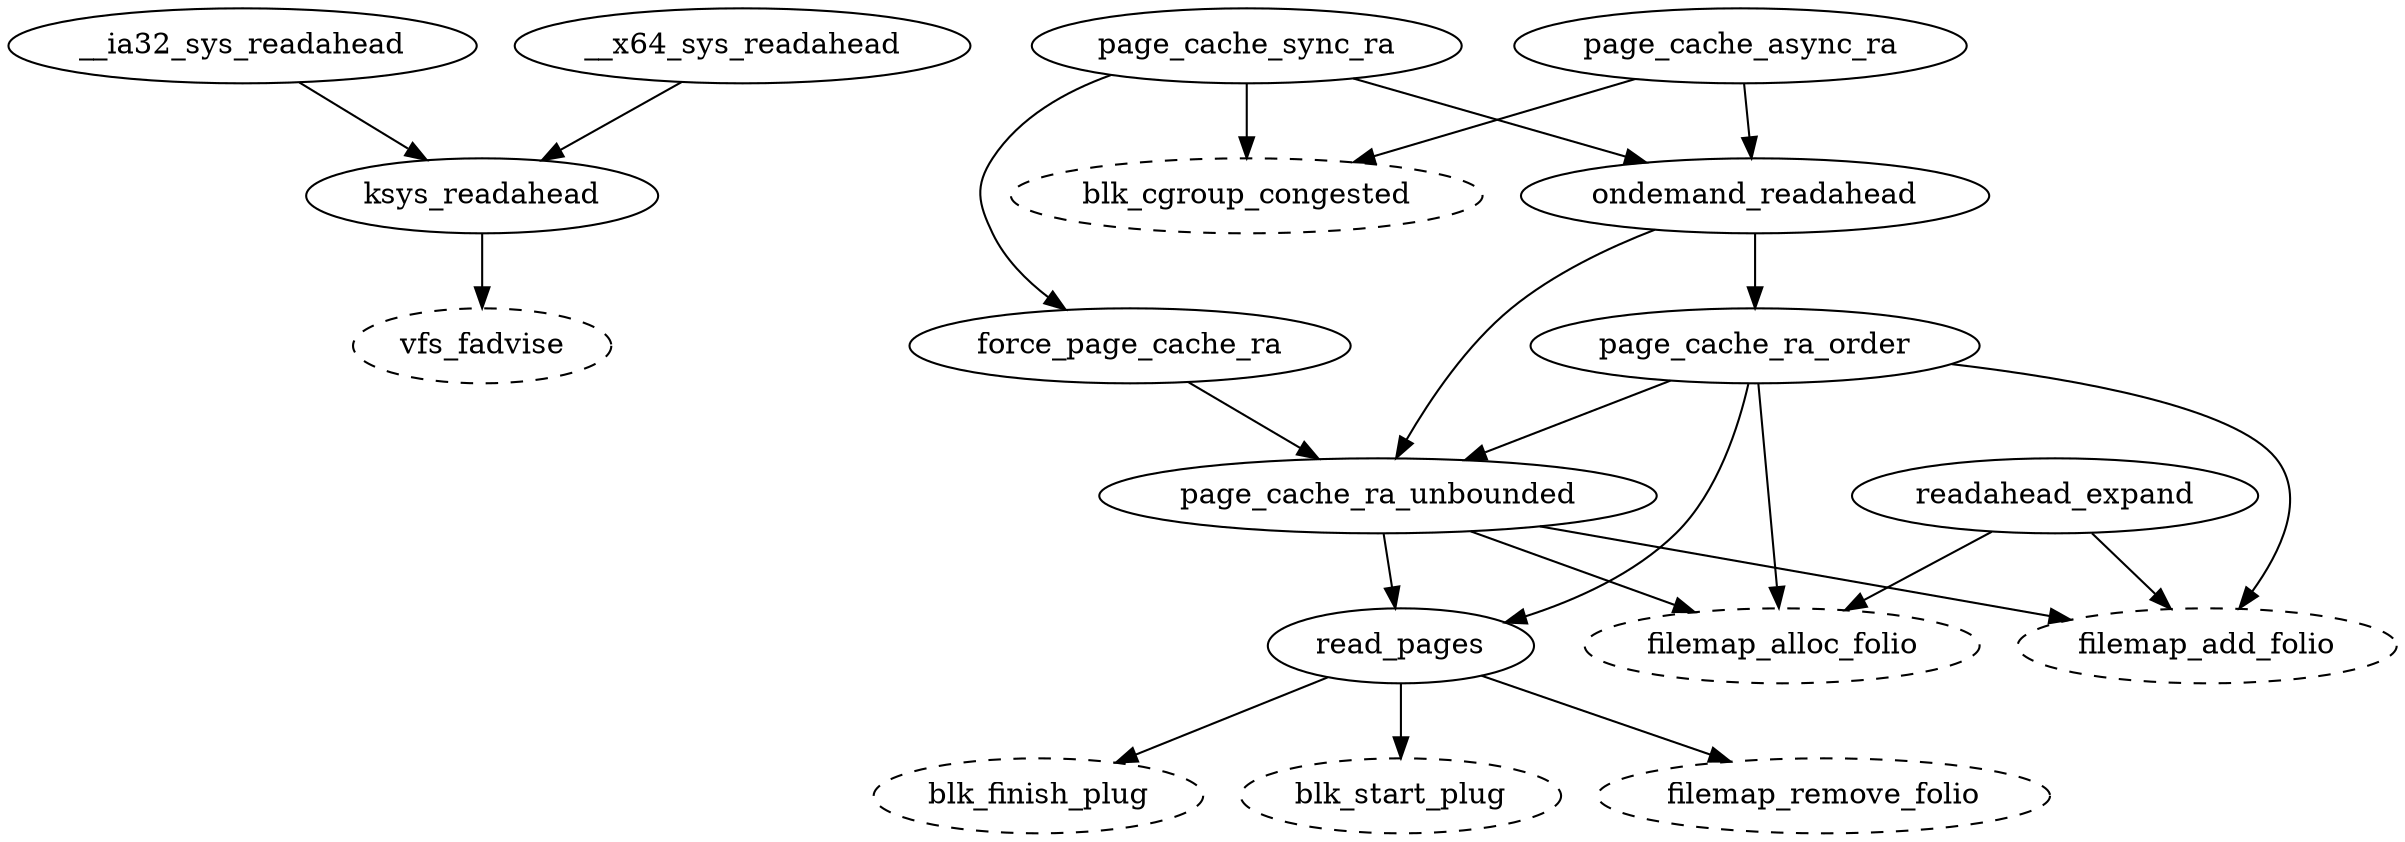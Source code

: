 strict digraph callgraph {
"__ia32_sys_readahead" -> "ksys_readahead";
"__x64_sys_readahead" -> "ksys_readahead";
"force_page_cache_ra" -> "page_cache_ra_unbounded";
"ksys_readahead" -> "vfs_fadvise";
"vfs_fadvise" [style=dashed]
"ondemand_readahead" -> "page_cache_ra_order";
"ondemand_readahead" -> "page_cache_ra_unbounded";
"page_cache_async_ra" -> "blk_cgroup_congested";
"blk_cgroup_congested" [style=dashed]
"page_cache_async_ra" -> "ondemand_readahead";
"page_cache_ra_order" -> "filemap_add_folio";
"filemap_add_folio" [style=dashed]
"page_cache_ra_order" -> "filemap_alloc_folio";
"filemap_alloc_folio" [style=dashed]
"page_cache_ra_order" -> "page_cache_ra_unbounded";
"page_cache_ra_order" -> "read_pages";
"page_cache_ra_unbounded" -> "filemap_add_folio";
"filemap_add_folio" [style=dashed]
"page_cache_ra_unbounded" -> "filemap_alloc_folio";
"filemap_alloc_folio" [style=dashed]
"page_cache_ra_unbounded" -> "read_pages";
"page_cache_sync_ra" -> "blk_cgroup_congested";
"blk_cgroup_congested" [style=dashed]
"page_cache_sync_ra" -> "force_page_cache_ra";
"page_cache_sync_ra" -> "ondemand_readahead";
"read_pages" -> "blk_finish_plug";
"blk_finish_plug" [style=dashed]
"read_pages" -> "blk_start_plug";
"blk_start_plug" [style=dashed]
"read_pages" -> "filemap_remove_folio";
"filemap_remove_folio" [style=dashed]
"readahead_expand" -> "filemap_add_folio";
"filemap_add_folio" [style=dashed]
"readahead_expand" -> "filemap_alloc_folio";
"filemap_alloc_folio" [style=dashed]
}
